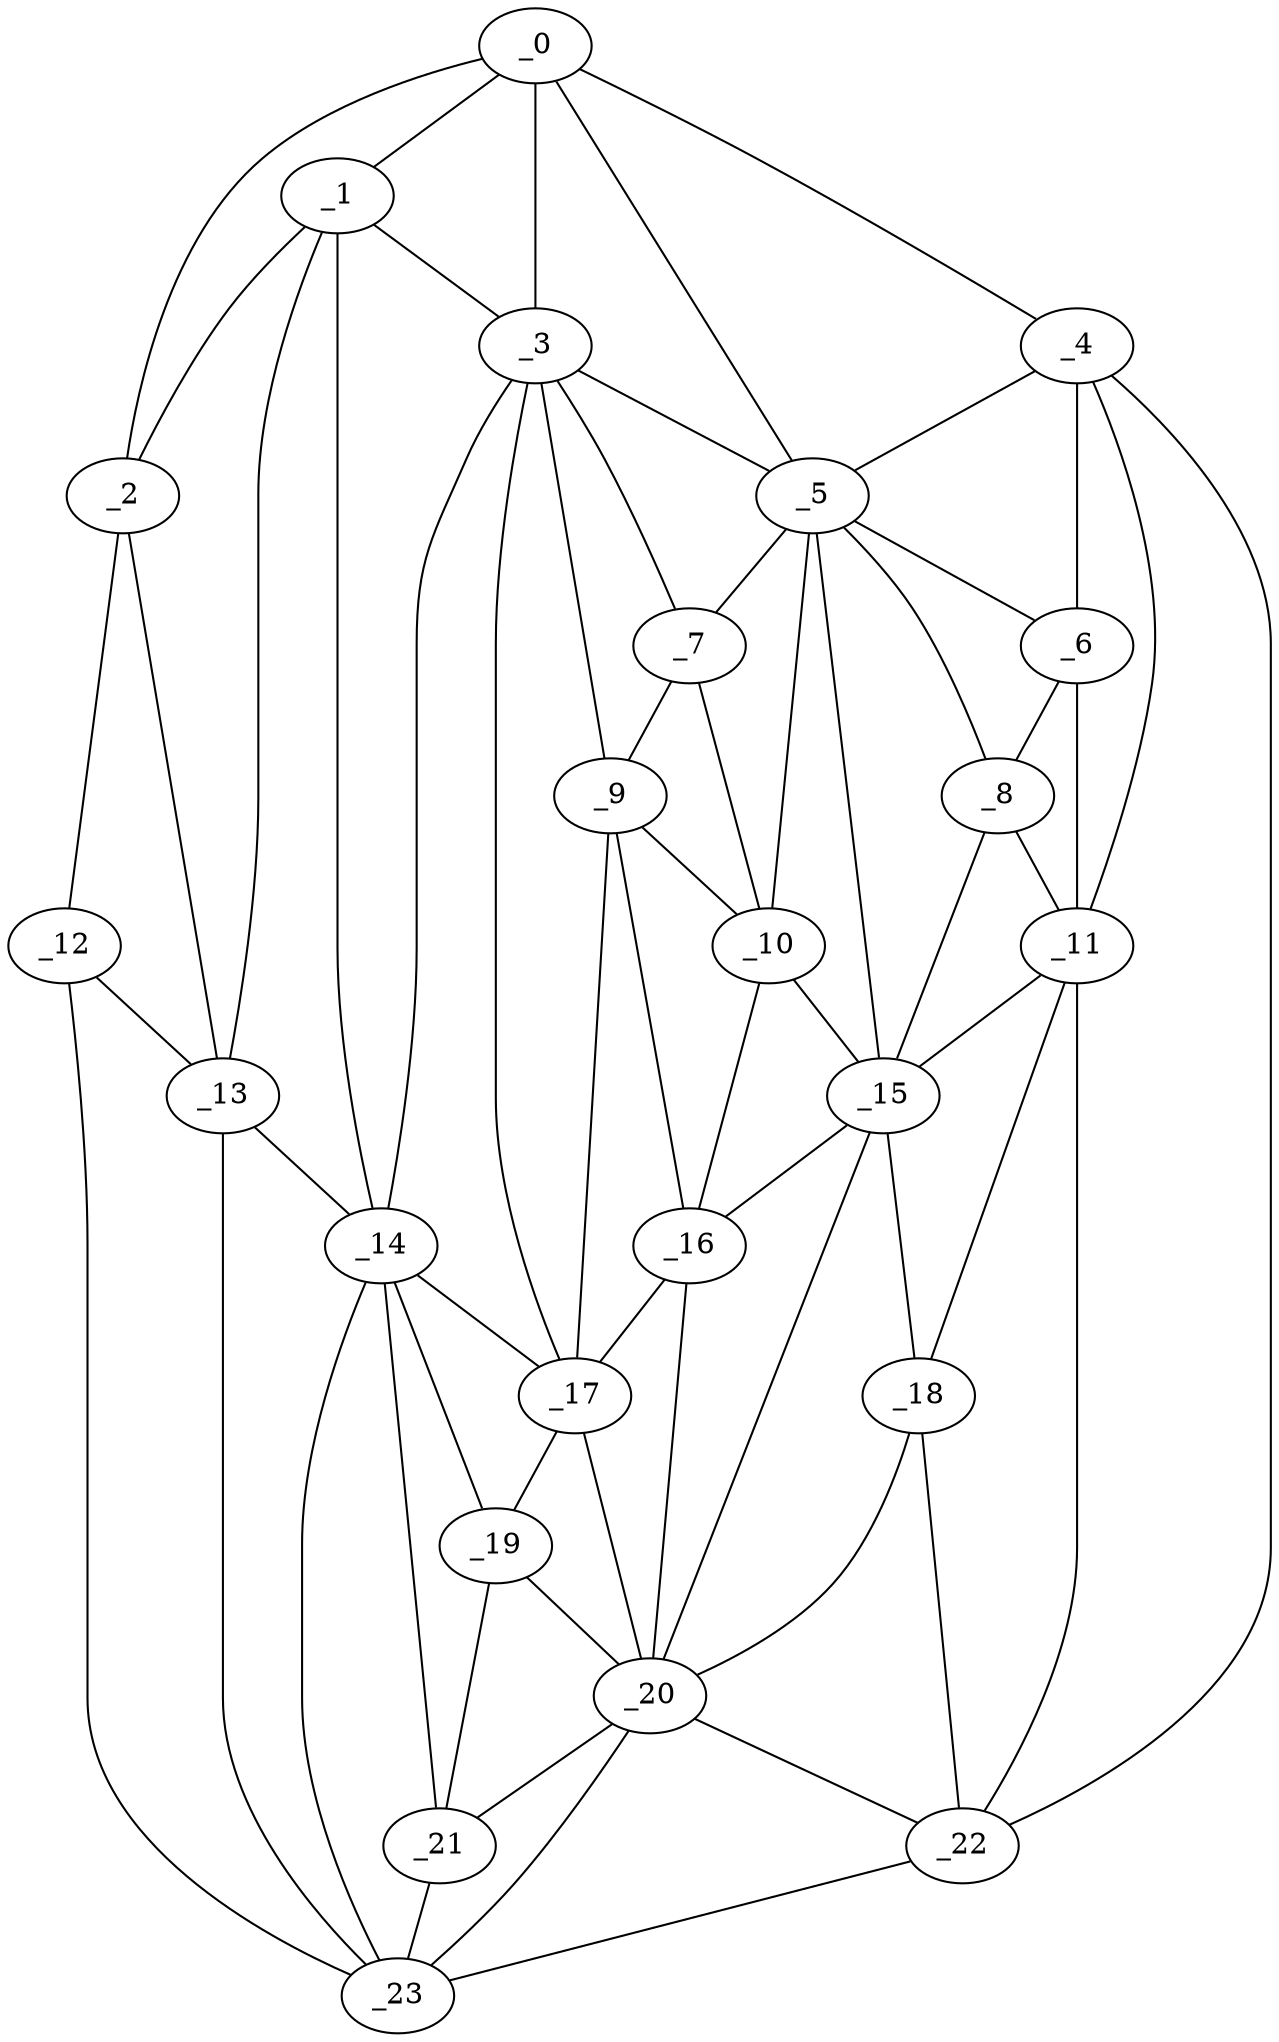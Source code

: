 graph "obj13__315.gxl" {
	_0	 [x=37,
		y=32];
	_1	 [x=52,
		y=25];
	_0 -- _1	 [valence=1];
	_2	 [x=54,
		y=5];
	_0 -- _2	 [valence=1];
	_3	 [x=57,
		y=43];
	_0 -- _3	 [valence=2];
	_4	 [x=59,
		y=117];
	_0 -- _4	 [valence=1];
	_5	 [x=63,
		y=73];
	_0 -- _5	 [valence=1];
	_1 -- _2	 [valence=1];
	_1 -- _3	 [valence=2];
	_13	 [x=79,
		y=11];
	_1 -- _13	 [valence=2];
	_14	 [x=80,
		y=18];
	_1 -- _14	 [valence=1];
	_12	 [x=77,
		y=4];
	_2 -- _12	 [valence=1];
	_2 -- _13	 [valence=2];
	_3 -- _5	 [valence=2];
	_7	 [x=65,
		y=65];
	_3 -- _7	 [valence=2];
	_9	 [x=74,
		y=58];
	_3 -- _9	 [valence=2];
	_3 -- _14	 [valence=1];
	_17	 [x=87,
		y=49];
	_3 -- _17	 [valence=2];
	_4 -- _5	 [valence=2];
	_6	 [x=64,
		y=107];
	_4 -- _6	 [valence=1];
	_11	 [x=76,
		y=102];
	_4 -- _11	 [valence=2];
	_22	 [x=94,
		y=104];
	_4 -- _22	 [valence=1];
	_5 -- _6	 [valence=2];
	_5 -- _7	 [valence=1];
	_8	 [x=68,
		y=103];
	_5 -- _8	 [valence=2];
	_10	 [x=74,
		y=67];
	_5 -- _10	 [valence=2];
	_15	 [x=80,
		y=76];
	_5 -- _15	 [valence=2];
	_6 -- _8	 [valence=1];
	_6 -- _11	 [valence=2];
	_7 -- _9	 [valence=1];
	_7 -- _10	 [valence=2];
	_8 -- _11	 [valence=1];
	_8 -- _15	 [valence=2];
	_9 -- _10	 [valence=2];
	_16	 [x=81,
		y=65];
	_9 -- _16	 [valence=1];
	_9 -- _17	 [valence=1];
	_10 -- _15	 [valence=1];
	_10 -- _16	 [valence=2];
	_11 -- _15	 [valence=2];
	_18	 [x=89,
		y=96];
	_11 -- _18	 [valence=1];
	_11 -- _22	 [valence=2];
	_12 -- _13	 [valence=1];
	_23	 [x=96,
		y=25];
	_12 -- _23	 [valence=1];
	_13 -- _14	 [valence=2];
	_13 -- _23	 [valence=2];
	_14 -- _17	 [valence=1];
	_19	 [x=91,
		y=45];
	_14 -- _19	 [valence=2];
	_21	 [x=94,
		y=31];
	_14 -- _21	 [valence=2];
	_14 -- _23	 [valence=2];
	_15 -- _16	 [valence=2];
	_15 -- _18	 [valence=2];
	_20	 [x=92,
		y=55];
	_15 -- _20	 [valence=2];
	_16 -- _17	 [valence=2];
	_16 -- _20	 [valence=2];
	_17 -- _19	 [valence=2];
	_17 -- _20	 [valence=2];
	_18 -- _20	 [valence=1];
	_18 -- _22	 [valence=2];
	_19 -- _20	 [valence=2];
	_19 -- _21	 [valence=2];
	_20 -- _21	 [valence=2];
	_20 -- _22	 [valence=2];
	_20 -- _23	 [valence=1];
	_21 -- _23	 [valence=2];
	_22 -- _23	 [valence=1];
}
